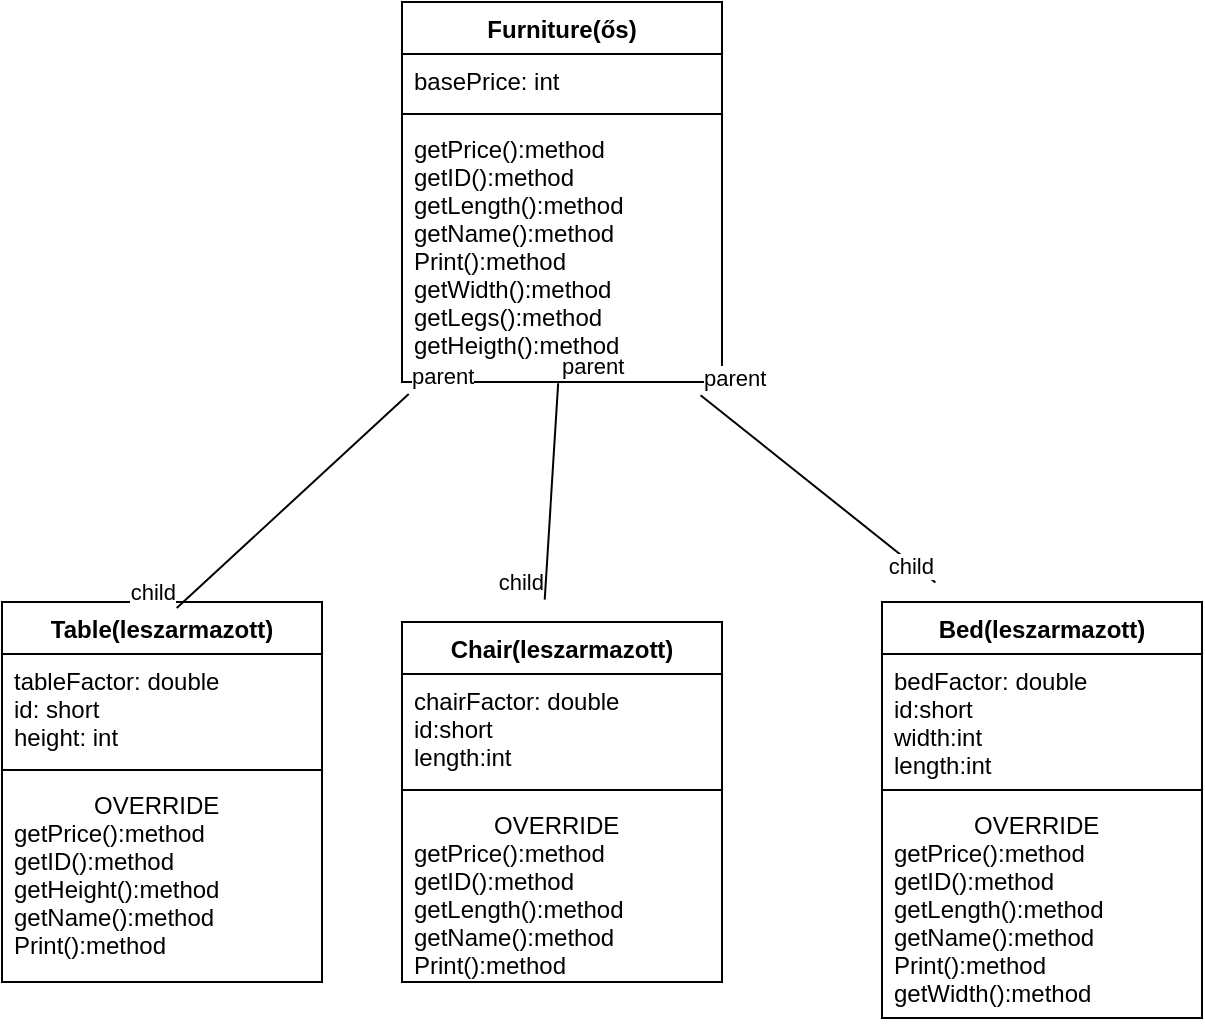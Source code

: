 <mxfile version="20.6.0" type="device"><diagram id="G_xXGBnrC99ntAan3FRT" name="Page-1"><mxGraphModel dx="782" dy="436" grid="1" gridSize="10" guides="1" tooltips="1" connect="1" arrows="1" fold="1" page="1" pageScale="1" pageWidth="850" pageHeight="1100" math="0" shadow="0"><root><mxCell id="0"/><mxCell id="1" parent="0"/><mxCell id="oIzlepVRGFcnVQ8F-VBG-2" value="Furniture(ős)" style="swimlane;fontStyle=1;align=center;verticalAlign=top;childLayout=stackLayout;horizontal=1;startSize=26;horizontalStack=0;resizeParent=1;resizeParentMax=0;resizeLast=0;collapsible=1;marginBottom=0;" vertex="1" parent="1"><mxGeometry x="320" y="90" width="160" height="190" as="geometry"/></mxCell><mxCell id="oIzlepVRGFcnVQ8F-VBG-3" value="basePrice: int" style="text;strokeColor=none;fillColor=none;align=left;verticalAlign=top;spacingLeft=4;spacingRight=4;overflow=hidden;rotatable=0;points=[[0,0.5],[1,0.5]];portConstraint=eastwest;" vertex="1" parent="oIzlepVRGFcnVQ8F-VBG-2"><mxGeometry y="26" width="160" height="26" as="geometry"/></mxCell><mxCell id="oIzlepVRGFcnVQ8F-VBG-4" value="" style="line;strokeWidth=1;fillColor=none;align=left;verticalAlign=middle;spacingTop=-1;spacingLeft=3;spacingRight=3;rotatable=0;labelPosition=right;points=[];portConstraint=eastwest;strokeColor=inherit;" vertex="1" parent="oIzlepVRGFcnVQ8F-VBG-2"><mxGeometry y="52" width="160" height="8" as="geometry"/></mxCell><mxCell id="oIzlepVRGFcnVQ8F-VBG-5" value="getPrice():method&#10;getID():method&#10;getLength():method&#10;getName():method&#10;Print():method&#10;getWidth():method&#10;getLegs():method&#10;getHeigth():method" style="text;strokeColor=none;fillColor=none;align=left;verticalAlign=top;spacingLeft=4;spacingRight=4;overflow=hidden;rotatable=0;points=[[0,0.5],[1,0.5]];portConstraint=eastwest;" vertex="1" parent="oIzlepVRGFcnVQ8F-VBG-2"><mxGeometry y="60" width="160" height="130" as="geometry"/></mxCell><mxCell id="oIzlepVRGFcnVQ8F-VBG-14" value="Table(leszarmazott)" style="swimlane;fontStyle=1;align=center;verticalAlign=top;childLayout=stackLayout;horizontal=1;startSize=26;horizontalStack=0;resizeParent=1;resizeParentMax=0;resizeLast=0;collapsible=1;marginBottom=0;" vertex="1" parent="1"><mxGeometry x="120" y="390" width="160" height="190" as="geometry"/></mxCell><mxCell id="oIzlepVRGFcnVQ8F-VBG-15" value="tableFactor: double&#10;id: short&#10;height: int" style="text;strokeColor=none;fillColor=none;align=left;verticalAlign=top;spacingLeft=4;spacingRight=4;overflow=hidden;rotatable=0;points=[[0,0.5],[1,0.5]];portConstraint=eastwest;" vertex="1" parent="oIzlepVRGFcnVQ8F-VBG-14"><mxGeometry y="26" width="160" height="54" as="geometry"/></mxCell><mxCell id="oIzlepVRGFcnVQ8F-VBG-16" value="" style="line;strokeWidth=1;fillColor=none;align=left;verticalAlign=middle;spacingTop=-1;spacingLeft=3;spacingRight=3;rotatable=0;labelPosition=right;points=[];portConstraint=eastwest;strokeColor=inherit;" vertex="1" parent="oIzlepVRGFcnVQ8F-VBG-14"><mxGeometry y="80" width="160" height="8" as="geometry"/></mxCell><mxCell id="oIzlepVRGFcnVQ8F-VBG-17" value="            OVERRIDE&#10;getPrice():method&#10;getID():method&#10;getHeight():method&#10;getName():method&#10;Print():method" style="text;strokeColor=none;fillColor=none;align=left;verticalAlign=top;spacingLeft=4;spacingRight=4;overflow=hidden;rotatable=0;points=[[0,0.5],[1,0.5]];portConstraint=eastwest;" vertex="1" parent="oIzlepVRGFcnVQ8F-VBG-14"><mxGeometry y="88" width="160" height="102" as="geometry"/></mxCell><mxCell id="oIzlepVRGFcnVQ8F-VBG-18" value="Chair(leszarmazott)" style="swimlane;fontStyle=1;align=center;verticalAlign=top;childLayout=stackLayout;horizontal=1;startSize=26;horizontalStack=0;resizeParent=1;resizeParentMax=0;resizeLast=0;collapsible=1;marginBottom=0;" vertex="1" parent="1"><mxGeometry x="320" y="400" width="160" height="180" as="geometry"/></mxCell><mxCell id="oIzlepVRGFcnVQ8F-VBG-19" value="chairFactor: double&#10;id:short&#10;length:int" style="text;strokeColor=none;fillColor=none;align=left;verticalAlign=top;spacingLeft=4;spacingRight=4;overflow=hidden;rotatable=0;points=[[0,0.5],[1,0.5]];portConstraint=eastwest;" vertex="1" parent="oIzlepVRGFcnVQ8F-VBG-18"><mxGeometry y="26" width="160" height="54" as="geometry"/></mxCell><mxCell id="oIzlepVRGFcnVQ8F-VBG-20" value="" style="line;strokeWidth=1;fillColor=none;align=left;verticalAlign=middle;spacingTop=-1;spacingLeft=3;spacingRight=3;rotatable=0;labelPosition=right;points=[];portConstraint=eastwest;strokeColor=inherit;" vertex="1" parent="oIzlepVRGFcnVQ8F-VBG-18"><mxGeometry y="80" width="160" height="8" as="geometry"/></mxCell><mxCell id="oIzlepVRGFcnVQ8F-VBG-21" value="            OVERRIDE&#10;getPrice():method&#10;getID():method&#10;getLength():method&#10;getName():method&#10;Print():method" style="text;strokeColor=none;fillColor=none;align=left;verticalAlign=top;spacingLeft=4;spacingRight=4;overflow=hidden;rotatable=0;points=[[0,0.5],[1,0.5]];portConstraint=eastwest;" vertex="1" parent="oIzlepVRGFcnVQ8F-VBG-18"><mxGeometry y="88" width="160" height="92" as="geometry"/></mxCell><mxCell id="oIzlepVRGFcnVQ8F-VBG-22" value="Bed(leszarmazott)" style="swimlane;fontStyle=1;align=center;verticalAlign=top;childLayout=stackLayout;horizontal=1;startSize=26;horizontalStack=0;resizeParent=1;resizeParentMax=0;resizeLast=0;collapsible=1;marginBottom=0;" vertex="1" parent="1"><mxGeometry x="560" y="390" width="160" height="208" as="geometry"/></mxCell><mxCell id="oIzlepVRGFcnVQ8F-VBG-23" value="bedFactor: double&#10;id:short&#10;width:int&#10;length:int" style="text;strokeColor=none;fillColor=none;align=left;verticalAlign=top;spacingLeft=4;spacingRight=4;overflow=hidden;rotatable=0;points=[[0,0.5],[1,0.5]];portConstraint=eastwest;" vertex="1" parent="oIzlepVRGFcnVQ8F-VBG-22"><mxGeometry y="26" width="160" height="64" as="geometry"/></mxCell><mxCell id="oIzlepVRGFcnVQ8F-VBG-24" value="" style="line;strokeWidth=1;fillColor=none;align=left;verticalAlign=middle;spacingTop=-1;spacingLeft=3;spacingRight=3;rotatable=0;labelPosition=right;points=[];portConstraint=eastwest;strokeColor=inherit;" vertex="1" parent="oIzlepVRGFcnVQ8F-VBG-22"><mxGeometry y="90" width="160" height="8" as="geometry"/></mxCell><mxCell id="oIzlepVRGFcnVQ8F-VBG-25" value="            OVERRIDE&#10;getPrice():method&#10;getID():method&#10;getLength():method&#10;getName():method&#10;Print():method&#10;getWidth():method" style="text;strokeColor=none;fillColor=none;align=left;verticalAlign=top;spacingLeft=4;spacingRight=4;overflow=hidden;rotatable=0;points=[[0,0.5],[1,0.5]];portConstraint=eastwest;" vertex="1" parent="oIzlepVRGFcnVQ8F-VBG-22"><mxGeometry y="98" width="160" height="110" as="geometry"/></mxCell><mxCell id="oIzlepVRGFcnVQ8F-VBG-26" value="" style="endArrow=none;html=1;rounded=0;entryX=0.546;entryY=0.016;entryDx=0;entryDy=0;entryPerimeter=0;exitX=0.021;exitY=1.046;exitDx=0;exitDy=0;exitPerimeter=0;" edge="1" parent="1" source="oIzlepVRGFcnVQ8F-VBG-5" target="oIzlepVRGFcnVQ8F-VBG-14"><mxGeometry relative="1" as="geometry"><mxPoint x="360" y="270" as="sourcePoint"/><mxPoint x="520" y="270" as="targetPoint"/></mxGeometry></mxCell><mxCell id="oIzlepVRGFcnVQ8F-VBG-27" value="parent" style="edgeLabel;resizable=0;html=1;align=left;verticalAlign=bottom;" connectable="0" vertex="1" parent="oIzlepVRGFcnVQ8F-VBG-26"><mxGeometry x="-1" relative="1" as="geometry"/></mxCell><mxCell id="oIzlepVRGFcnVQ8F-VBG-28" value="child" style="edgeLabel;resizable=0;html=1;align=right;verticalAlign=bottom;" connectable="0" vertex="1" parent="oIzlepVRGFcnVQ8F-VBG-26"><mxGeometry x="1" relative="1" as="geometry"/></mxCell><mxCell id="oIzlepVRGFcnVQ8F-VBG-29" value="" style="endArrow=none;html=1;rounded=0;entryX=0.446;entryY=-0.062;entryDx=0;entryDy=0;entryPerimeter=0;exitX=0.488;exitY=1.005;exitDx=0;exitDy=0;exitPerimeter=0;" edge="1" parent="1" source="oIzlepVRGFcnVQ8F-VBG-5" target="oIzlepVRGFcnVQ8F-VBG-18"><mxGeometry relative="1" as="geometry"><mxPoint x="406.0" y="294.6" as="sourcePoint"/><mxPoint x="290" y="399.996" as="targetPoint"/></mxGeometry></mxCell><mxCell id="oIzlepVRGFcnVQ8F-VBG-30" value="parent" style="edgeLabel;resizable=0;html=1;align=left;verticalAlign=bottom;" connectable="0" vertex="1" parent="oIzlepVRGFcnVQ8F-VBG-29"><mxGeometry x="-1" relative="1" as="geometry"/></mxCell><mxCell id="oIzlepVRGFcnVQ8F-VBG-31" value="child" style="edgeLabel;resizable=0;html=1;align=right;verticalAlign=bottom;" connectable="0" vertex="1" parent="oIzlepVRGFcnVQ8F-VBG-29"><mxGeometry x="1" relative="1" as="geometry"/></mxCell><mxCell id="oIzlepVRGFcnVQ8F-VBG-32" value="" style="endArrow=none;html=1;rounded=0;entryX=0.167;entryY=-0.047;entryDx=0;entryDy=0;entryPerimeter=0;exitX=0.933;exitY=1.051;exitDx=0;exitDy=0;exitPerimeter=0;" edge="1" parent="1" source="oIzlepVRGFcnVQ8F-VBG-5" target="oIzlepVRGFcnVQ8F-VBG-22"><mxGeometry relative="1" as="geometry"><mxPoint x="343.36" y="305.98" as="sourcePoint"/><mxPoint x="227.36" y="411.376" as="targetPoint"/></mxGeometry></mxCell><mxCell id="oIzlepVRGFcnVQ8F-VBG-33" value="parent" style="edgeLabel;resizable=0;html=1;align=left;verticalAlign=bottom;" connectable="0" vertex="1" parent="oIzlepVRGFcnVQ8F-VBG-32"><mxGeometry x="-1" relative="1" as="geometry"/></mxCell><mxCell id="oIzlepVRGFcnVQ8F-VBG-34" value="child" style="edgeLabel;resizable=0;html=1;align=right;verticalAlign=bottom;" connectable="0" vertex="1" parent="oIzlepVRGFcnVQ8F-VBG-32"><mxGeometry x="1" relative="1" as="geometry"/></mxCell></root></mxGraphModel></diagram></mxfile>